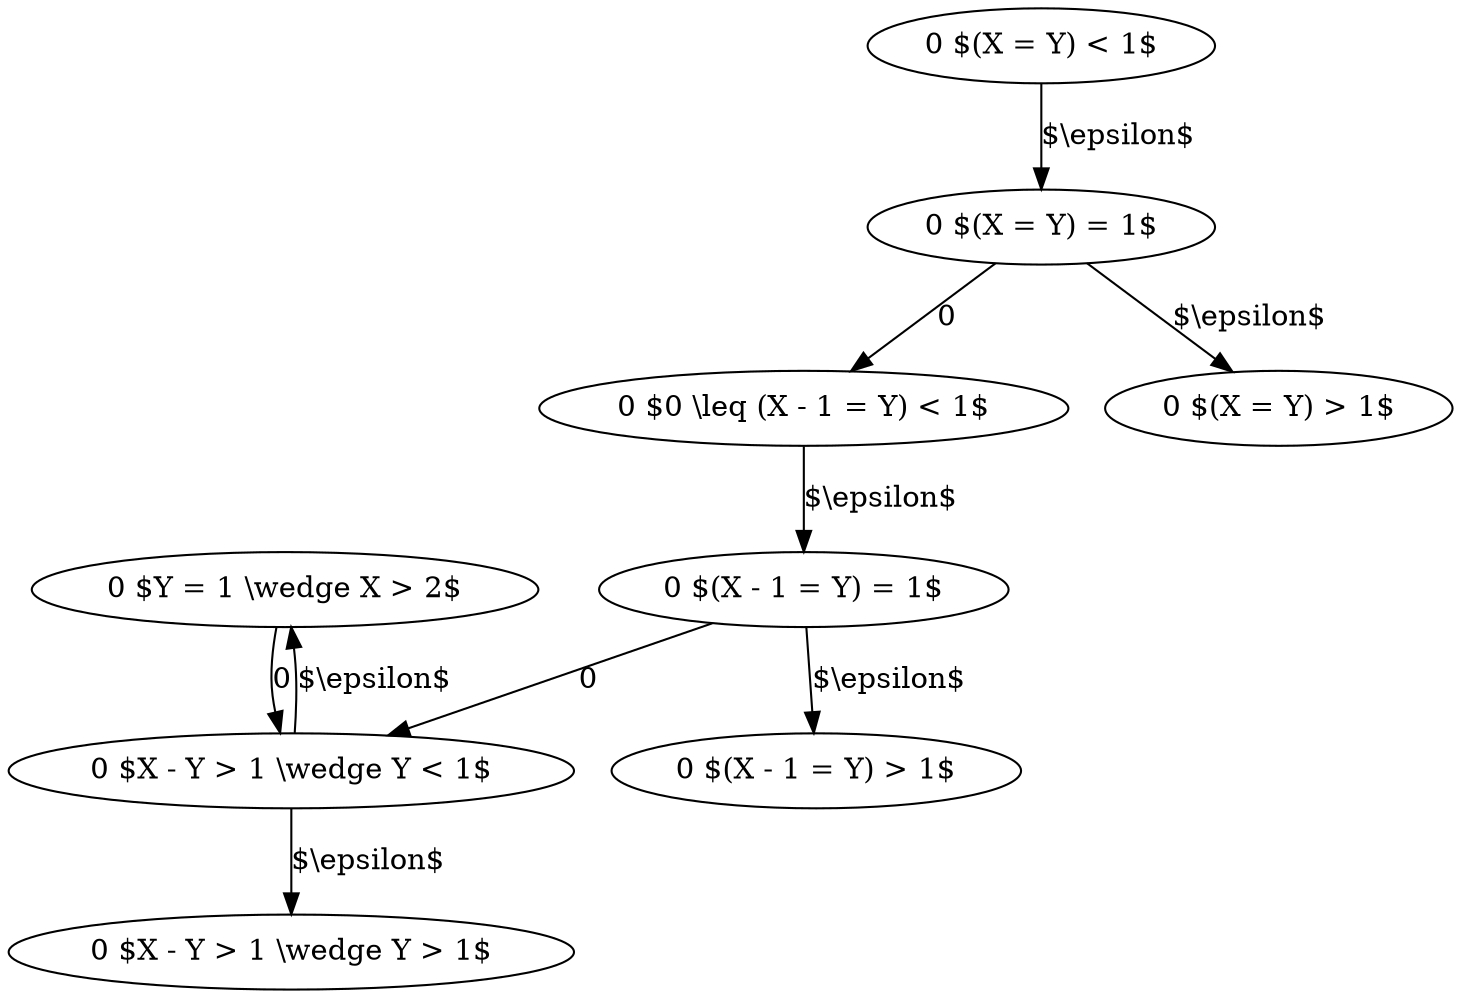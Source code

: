 digraph {
"0 $Y = 1 \\wedge X > 2$";
"0 $X - Y > 1 \\wedge Y < 1$";
"0 $X - Y > 1 \\wedge Y > 1$";
"0 $(X - 1 = Y) = 1$";
"0 $0 \\leq (X - 1 = Y) < 1$";
"0 $(X - 1 = Y) > 1$";
"0 $(X = Y) > 1$";
"0 $(X = Y) < 1$";
"0 $(X = Y) = 1$";
"0 $X - Y > 1 \\wedge Y < 1$" -> "0 $Y = 1 \\wedge X > 2$" [label = "$\\epsilon$"];
"0 $Y = 1 \\wedge X > 2$" -> "0 $X - Y > 1 \\wedge Y < 1$" [label = "0"];
"0 $(X - 1 = Y) = 1$" -> "0 $X - Y > 1 \\wedge Y < 1$" [label = "0"];
"0 $X - Y > 1 \\wedge Y < 1$" -> "0 $X - Y > 1 \\wedge Y > 1$" [label = "$\\epsilon$"];
"0 $0 \\leq (X - 1 = Y) < 1$" -> "0 $(X - 1 = Y) = 1$" [label = "$\\epsilon$"];
"0 $(X = Y) = 1$" -> "0 $0 \\leq (X - 1 = Y) < 1$" [label = "0"];
"0 $(X - 1 = Y) = 1$" -> "0 $(X - 1 = Y) > 1$" [label = "$\\epsilon$"];
"0 $(X = Y) = 1$" -> "0 $(X = Y) > 1$" [label = "$\\epsilon$"];
"0 $(X = Y) < 1$" -> "0 $(X = Y) = 1$" [label = "$\\epsilon$"];
}
